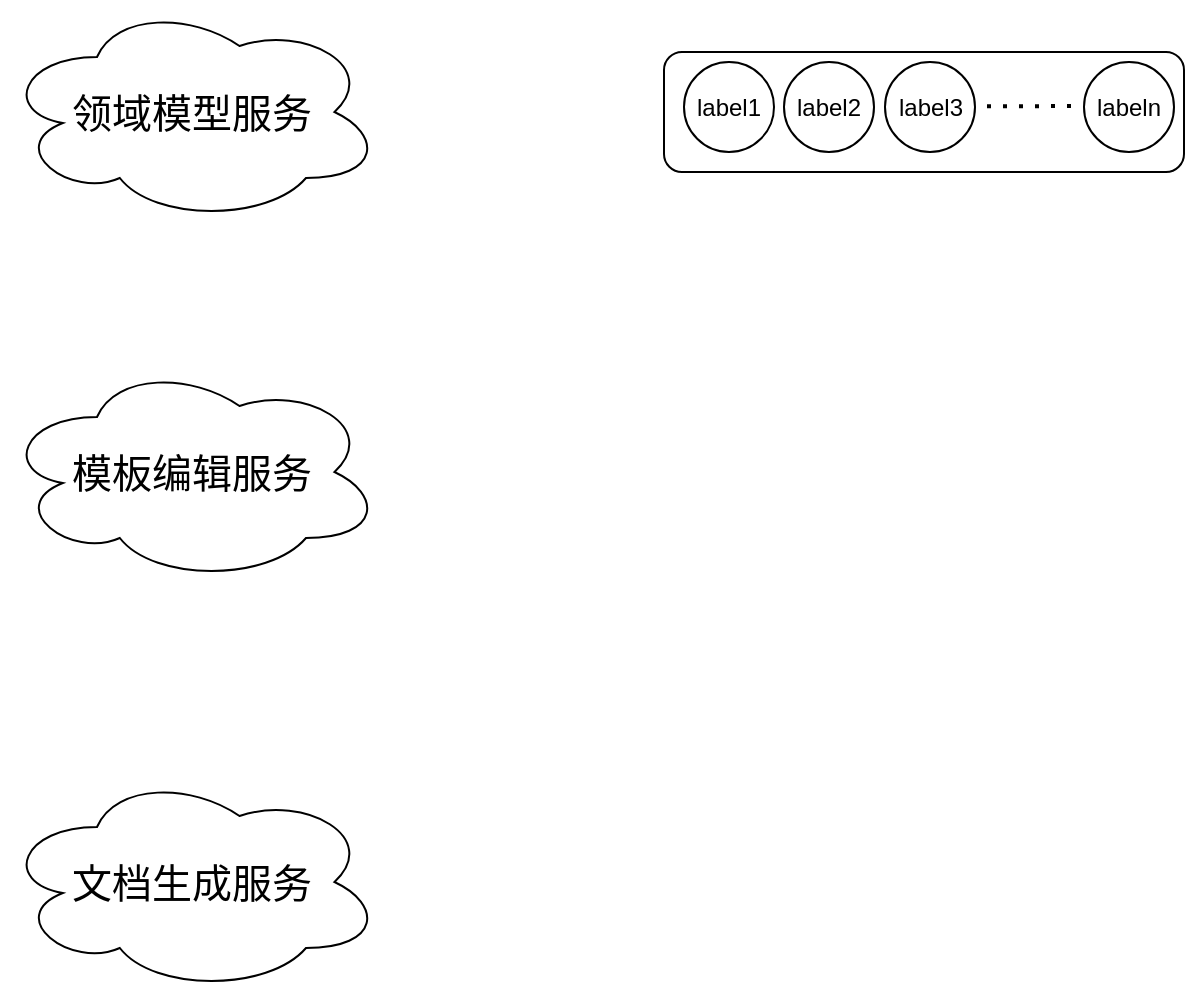 <mxfile version="21.1.4" type="github">
  <diagram name="第 1 页" id="JtB2Q_H3nAouYNFGQ_17">
    <mxGraphModel dx="934" dy="553" grid="1" gridSize="10" guides="1" tooltips="1" connect="1" arrows="1" fold="1" page="1" pageScale="1" pageWidth="827" pageHeight="1169" math="0" shadow="0">
      <root>
        <mxCell id="0" />
        <mxCell id="1" parent="0" />
        <mxCell id="Y6NSSMlVkYCCk9iERCb4-1" value="&lt;font style=&quot;font-size: 20px;&quot;&gt;领域模型服务&lt;/font&gt;" style="ellipse;shape=cloud;whiteSpace=wrap;html=1;" vertex="1" parent="1">
          <mxGeometry x="650" y="60" width="190" height="110" as="geometry" />
        </mxCell>
        <mxCell id="Y6NSSMlVkYCCk9iERCb4-2" value="&lt;font style=&quot;font-size: 20px;&quot;&gt;模板编辑服务&lt;/font&gt;" style="ellipse;shape=cloud;whiteSpace=wrap;html=1;" vertex="1" parent="1">
          <mxGeometry x="650" y="240" width="190" height="110" as="geometry" />
        </mxCell>
        <mxCell id="Y6NSSMlVkYCCk9iERCb4-3" value="&lt;font style=&quot;font-size: 20px;&quot;&gt;文档生成服务&lt;/font&gt;" style="ellipse;shape=cloud;whiteSpace=wrap;html=1;" vertex="1" parent="1">
          <mxGeometry x="650" y="445" width="190" height="110" as="geometry" />
        </mxCell>
        <mxCell id="Y6NSSMlVkYCCk9iERCb4-5" value="" style="rounded=1;whiteSpace=wrap;html=1;" vertex="1" parent="1">
          <mxGeometry x="981" y="85" width="260" height="60" as="geometry" />
        </mxCell>
        <mxCell id="Y6NSSMlVkYCCk9iERCb4-6" value="label1" style="ellipse;whiteSpace=wrap;html=1;aspect=fixed;" vertex="1" parent="1">
          <mxGeometry x="991" y="90" width="45" height="45" as="geometry" />
        </mxCell>
        <mxCell id="Y6NSSMlVkYCCk9iERCb4-7" value="label2" style="ellipse;whiteSpace=wrap;html=1;aspect=fixed;" vertex="1" parent="1">
          <mxGeometry x="1041" y="90" width="45" height="45" as="geometry" />
        </mxCell>
        <mxCell id="Y6NSSMlVkYCCk9iERCb4-8" value="label3" style="ellipse;whiteSpace=wrap;html=1;aspect=fixed;" vertex="1" parent="1">
          <mxGeometry x="1091.5" y="90" width="45" height="45" as="geometry" />
        </mxCell>
        <mxCell id="Y6NSSMlVkYCCk9iERCb4-9" value="labeln" style="ellipse;whiteSpace=wrap;html=1;aspect=fixed;" vertex="1" parent="1">
          <mxGeometry x="1191" y="90" width="45" height="45" as="geometry" />
        </mxCell>
        <mxCell id="Y6NSSMlVkYCCk9iERCb4-11" value="" style="endArrow=none;dashed=1;html=1;dashPattern=1 3;strokeWidth=2;rounded=0;" edge="1" parent="1">
          <mxGeometry width="50" height="50" relative="1" as="geometry">
            <mxPoint x="1142.5" y="112.16" as="sourcePoint" />
            <mxPoint x="1190" y="112" as="targetPoint" />
          </mxGeometry>
        </mxCell>
      </root>
    </mxGraphModel>
  </diagram>
</mxfile>
